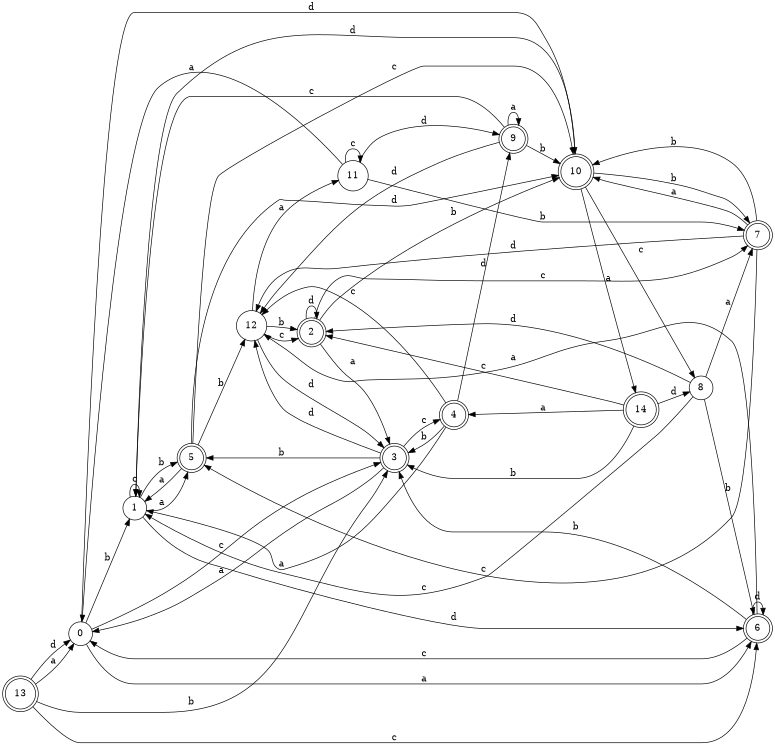digraph n12_8 {
__start0 [label="" shape="none"];

rankdir=LR;
size="8,5";

s0 [style="filled", color="black", fillcolor="white" shape="circle", label="0"];
s1 [style="filled", color="black", fillcolor="white" shape="circle", label="1"];
s2 [style="rounded,filled", color="black", fillcolor="white" shape="doublecircle", label="2"];
s3 [style="rounded,filled", color="black", fillcolor="white" shape="doublecircle", label="3"];
s4 [style="rounded,filled", color="black", fillcolor="white" shape="doublecircle", label="4"];
s5 [style="rounded,filled", color="black", fillcolor="white" shape="doublecircle", label="5"];
s6 [style="rounded,filled", color="black", fillcolor="white" shape="doublecircle", label="6"];
s7 [style="rounded,filled", color="black", fillcolor="white" shape="doublecircle", label="7"];
s8 [style="filled", color="black", fillcolor="white" shape="circle", label="8"];
s9 [style="rounded,filled", color="black", fillcolor="white" shape="doublecircle", label="9"];
s10 [style="rounded,filled", color="black", fillcolor="white" shape="doublecircle", label="10"];
s11 [style="filled", color="black", fillcolor="white" shape="circle", label="11"];
s12 [style="filled", color="black", fillcolor="white" shape="circle", label="12"];
s13 [style="rounded,filled", color="black", fillcolor="white" shape="doublecircle", label="13"];
s14 [style="rounded,filled", color="black", fillcolor="white" shape="doublecircle", label="14"];
s0 -> s6 [label="a"];
s0 -> s1 [label="b"];
s0 -> s3 [label="c"];
s0 -> s10 [label="d"];
s1 -> s5 [label="a"];
s1 -> s5 [label="b"];
s1 -> s1 [label="c"];
s1 -> s6 [label="d"];
s2 -> s3 [label="a"];
s2 -> s10 [label="b"];
s2 -> s7 [label="c"];
s2 -> s2 [label="d"];
s3 -> s0 [label="a"];
s3 -> s5 [label="b"];
s3 -> s4 [label="c"];
s3 -> s12 [label="d"];
s4 -> s1 [label="a"];
s4 -> s3 [label="b"];
s4 -> s12 [label="c"];
s4 -> s9 [label="d"];
s5 -> s1 [label="a"];
s5 -> s12 [label="b"];
s5 -> s10 [label="c"];
s5 -> s10 [label="d"];
s6 -> s12 [label="a"];
s6 -> s3 [label="b"];
s6 -> s0 [label="c"];
s6 -> s6 [label="d"];
s7 -> s10 [label="a"];
s7 -> s10 [label="b"];
s7 -> s5 [label="c"];
s7 -> s12 [label="d"];
s8 -> s7 [label="a"];
s8 -> s6 [label="b"];
s8 -> s1 [label="c"];
s8 -> s2 [label="d"];
s9 -> s9 [label="a"];
s9 -> s10 [label="b"];
s9 -> s1 [label="c"];
s9 -> s12 [label="d"];
s10 -> s14 [label="a"];
s10 -> s7 [label="b"];
s10 -> s8 [label="c"];
s10 -> s1 [label="d"];
s11 -> s0 [label="a"];
s11 -> s7 [label="b"];
s11 -> s11 [label="c"];
s11 -> s9 [label="d"];
s12 -> s11 [label="a"];
s12 -> s2 [label="b"];
s12 -> s2 [label="c"];
s12 -> s3 [label="d"];
s13 -> s0 [label="a"];
s13 -> s3 [label="b"];
s13 -> s6 [label="c"];
s13 -> s0 [label="d"];
s14 -> s4 [label="a"];
s14 -> s3 [label="b"];
s14 -> s2 [label="c"];
s14 -> s8 [label="d"];

}